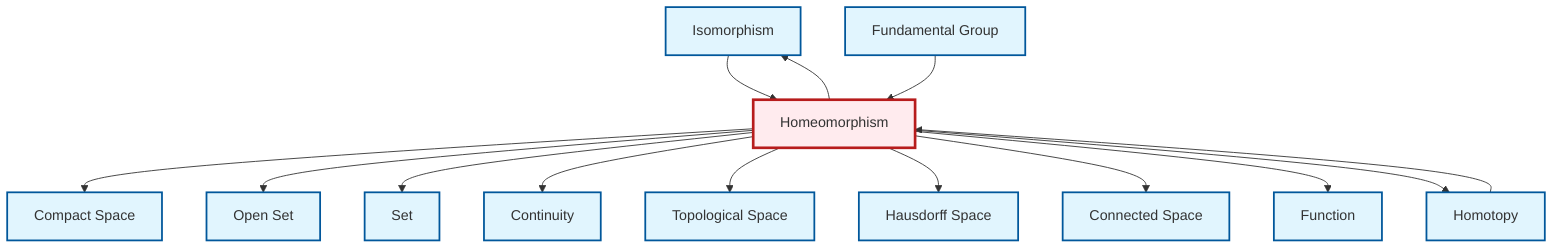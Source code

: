 graph TD
    classDef definition fill:#e1f5fe,stroke:#01579b,stroke-width:2px
    classDef theorem fill:#f3e5f5,stroke:#4a148c,stroke-width:2px
    classDef axiom fill:#fff3e0,stroke:#e65100,stroke-width:2px
    classDef example fill:#e8f5e9,stroke:#1b5e20,stroke-width:2px
    classDef current fill:#ffebee,stroke:#b71c1c,stroke-width:3px
    def-isomorphism["Isomorphism"]:::definition
    def-function["Function"]:::definition
    def-compact["Compact Space"]:::definition
    def-homeomorphism["Homeomorphism"]:::definition
    def-continuity["Continuity"]:::definition
    def-open-set["Open Set"]:::definition
    def-set["Set"]:::definition
    def-homotopy["Homotopy"]:::definition
    def-fundamental-group["Fundamental Group"]:::definition
    def-hausdorff["Hausdorff Space"]:::definition
    def-topological-space["Topological Space"]:::definition
    def-connected["Connected Space"]:::definition
    def-homeomorphism --> def-compact
    def-homeomorphism --> def-isomorphism
    def-homeomorphism --> def-open-set
    def-homeomorphism --> def-set
    def-homeomorphism --> def-continuity
    def-homeomorphism --> def-topological-space
    def-homeomorphism --> def-hausdorff
    def-isomorphism --> def-homeomorphism
    def-homeomorphism --> def-connected
    def-fundamental-group --> def-homeomorphism
    def-homeomorphism --> def-function
    def-homeomorphism --> def-homotopy
    def-homotopy --> def-homeomorphism
    class def-homeomorphism current
